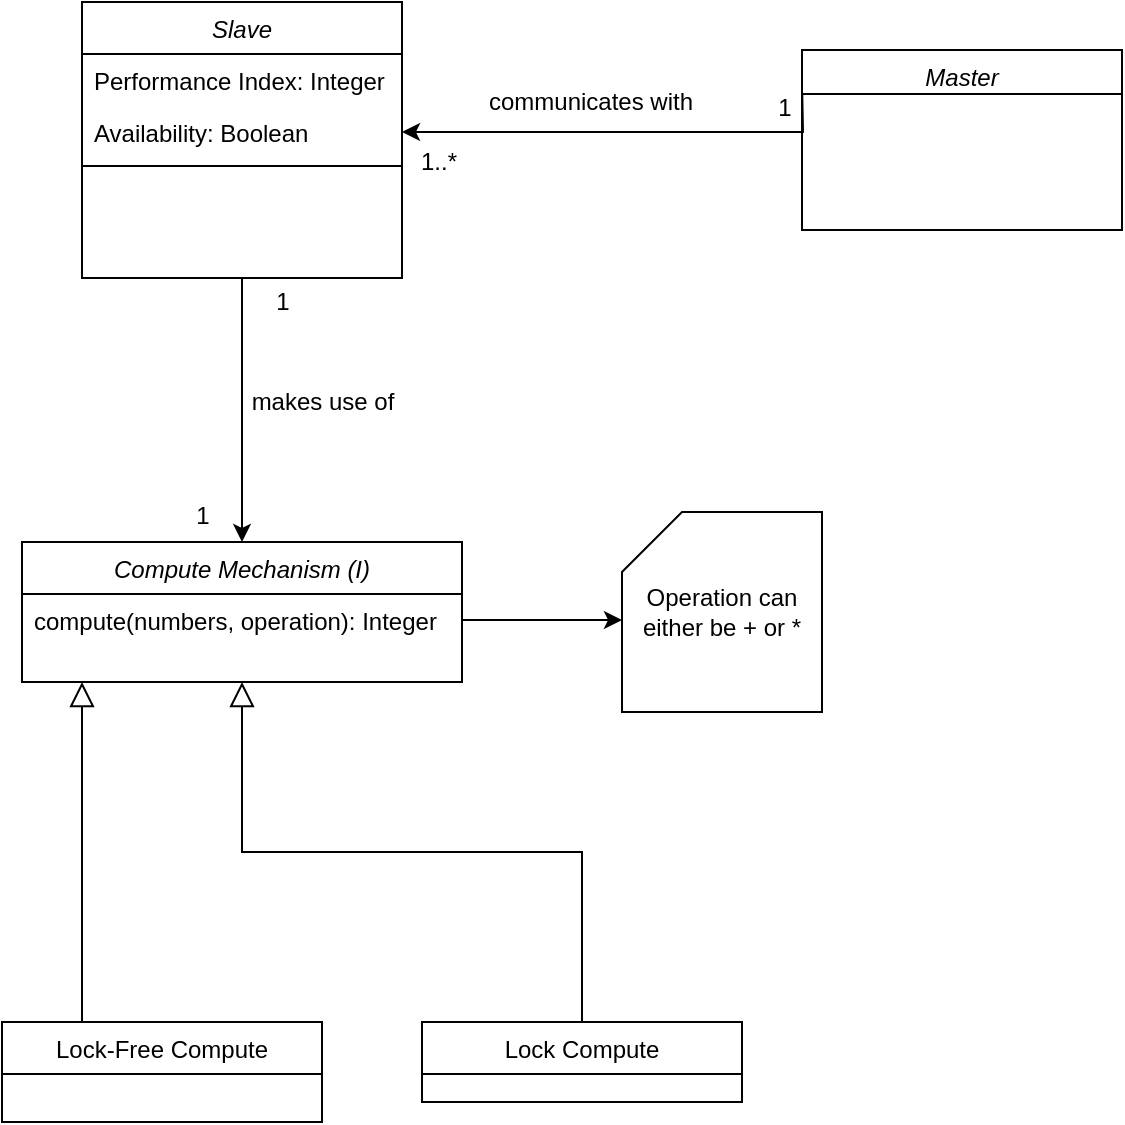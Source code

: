 <mxfile version="12.9.7" type="device"><diagram id="C5RBs43oDa-KdzZeNtuy" name="Page-1"><mxGraphModel dx="868" dy="1666" grid="1" gridSize="10" guides="1" tooltips="1" connect="1" arrows="1" fold="1" page="1" pageScale="1" pageWidth="827" pageHeight="1169" math="0" shadow="0"><root><mxCell id="WIyWlLk6GJQsqaUBKTNV-0"/><mxCell id="WIyWlLk6GJQsqaUBKTNV-1" parent="WIyWlLk6GJQsqaUBKTNV-0"/><mxCell id="zkfFHV4jXpPFQw0GAbJ--0" value="Compute Mechanism (I)" style="swimlane;fontStyle=2;align=center;verticalAlign=top;childLayout=stackLayout;horizontal=1;startSize=26;horizontalStack=0;resizeParent=1;resizeLast=0;collapsible=1;marginBottom=0;rounded=0;shadow=0;strokeWidth=1;" parent="WIyWlLk6GJQsqaUBKTNV-1" vertex="1"><mxGeometry x="130" y="120" width="220" height="70" as="geometry"><mxRectangle x="230" y="140" width="160" height="26" as="alternateBounds"/></mxGeometry></mxCell><mxCell id="zkfFHV4jXpPFQw0GAbJ--5" value="compute(numbers, operation): Integer" style="text;align=left;verticalAlign=top;spacingLeft=4;spacingRight=4;overflow=hidden;rotatable=0;points=[[0,0.5],[1,0.5]];portConstraint=eastwest;" parent="zkfFHV4jXpPFQw0GAbJ--0" vertex="1"><mxGeometry y="26" width="220" height="26" as="geometry"/></mxCell><mxCell id="zkfFHV4jXpPFQw0GAbJ--6" value="Lock-Free Compute" style="swimlane;fontStyle=0;align=center;verticalAlign=top;childLayout=stackLayout;horizontal=1;startSize=26;horizontalStack=0;resizeParent=1;resizeLast=0;collapsible=1;marginBottom=0;rounded=0;shadow=0;strokeWidth=1;" parent="WIyWlLk6GJQsqaUBKTNV-1" vertex="1"><mxGeometry x="120" y="360" width="160" height="50" as="geometry"><mxRectangle x="130" y="380" width="160" height="26" as="alternateBounds"/></mxGeometry></mxCell><mxCell id="zkfFHV4jXpPFQw0GAbJ--12" value="" style="endArrow=block;endSize=10;endFill=0;shadow=0;strokeWidth=1;rounded=0;edgeStyle=elbowEdgeStyle;elbow=vertical;" parent="WIyWlLk6GJQsqaUBKTNV-1" source="zkfFHV4jXpPFQw0GAbJ--6" target="zkfFHV4jXpPFQw0GAbJ--0" edge="1"><mxGeometry width="160" relative="1" as="geometry"><mxPoint x="200" y="203" as="sourcePoint"/><mxPoint x="200" y="203" as="targetPoint"/><Array as="points"><mxPoint x="160" y="275"/></Array></mxGeometry></mxCell><mxCell id="zkfFHV4jXpPFQw0GAbJ--13" value="Lock Compute" style="swimlane;fontStyle=0;align=center;verticalAlign=top;childLayout=stackLayout;horizontal=1;startSize=26;horizontalStack=0;resizeParent=1;resizeLast=0;collapsible=1;marginBottom=0;rounded=0;shadow=0;strokeWidth=1;" parent="WIyWlLk6GJQsqaUBKTNV-1" vertex="1"><mxGeometry x="330" y="360" width="160" height="40" as="geometry"><mxRectangle x="340" y="380" width="170" height="26" as="alternateBounds"/></mxGeometry></mxCell><mxCell id="zkfFHV4jXpPFQw0GAbJ--16" value="" style="endArrow=block;endSize=10;endFill=0;shadow=0;strokeWidth=1;rounded=0;edgeStyle=elbowEdgeStyle;elbow=vertical;" parent="WIyWlLk6GJQsqaUBKTNV-1" source="zkfFHV4jXpPFQw0GAbJ--13" target="zkfFHV4jXpPFQw0GAbJ--0" edge="1"><mxGeometry width="160" relative="1" as="geometry"><mxPoint x="210" y="373" as="sourcePoint"/><mxPoint x="310" y="271" as="targetPoint"/></mxGeometry></mxCell><mxCell id="xIE_45G_muQtHoD5IcoT-12" style="edgeStyle=orthogonalEdgeStyle;rounded=0;orthogonalLoop=1;jettySize=auto;html=1;" edge="1" parent="WIyWlLk6GJQsqaUBKTNV-1" source="xIE_45G_muQtHoD5IcoT-0" target="zkfFHV4jXpPFQw0GAbJ--0"><mxGeometry relative="1" as="geometry"/></mxCell><mxCell id="xIE_45G_muQtHoD5IcoT-13" value="makes use of" style="text;html=1;align=center;verticalAlign=middle;resizable=0;points=[];" vertex="1" connectable="0" parent="xIE_45G_muQtHoD5IcoT-12"><mxGeometry x="-0.273" y="4" relative="1" as="geometry"><mxPoint x="36" y="14" as="offset"/></mxGeometry></mxCell><mxCell id="xIE_45G_muQtHoD5IcoT-14" value="1" style="text;html=1;align=center;verticalAlign=middle;resizable=0;points=[];" vertex="1" connectable="0" parent="xIE_45G_muQtHoD5IcoT-12"><mxGeometry x="-0.773" y="2" relative="1" as="geometry"><mxPoint x="18" y="-3" as="offset"/></mxGeometry></mxCell><mxCell id="xIE_45G_muQtHoD5IcoT-16" value="1" style="text;html=1;align=center;verticalAlign=middle;resizable=0;points=[];" vertex="1" connectable="0" parent="xIE_45G_muQtHoD5IcoT-12"><mxGeometry x="0.803" y="4" relative="1" as="geometry"><mxPoint x="-24" as="offset"/></mxGeometry></mxCell><mxCell id="xIE_45G_muQtHoD5IcoT-0" value="Slave" style="swimlane;fontStyle=2;align=center;verticalAlign=top;childLayout=stackLayout;horizontal=1;startSize=26;horizontalStack=0;resizeParent=1;resizeLast=0;collapsible=1;marginBottom=0;rounded=0;shadow=0;strokeWidth=1;" vertex="1" parent="WIyWlLk6GJQsqaUBKTNV-1"><mxGeometry x="160" y="-150" width="160" height="138" as="geometry"><mxRectangle x="230" y="140" width="160" height="26" as="alternateBounds"/></mxGeometry></mxCell><mxCell id="xIE_45G_muQtHoD5IcoT-1" value="Performance Index: Integer" style="text;align=left;verticalAlign=top;spacingLeft=4;spacingRight=4;overflow=hidden;rotatable=0;points=[[0,0.5],[1,0.5]];portConstraint=eastwest;" vertex="1" parent="xIE_45G_muQtHoD5IcoT-0"><mxGeometry y="26" width="160" height="26" as="geometry"/></mxCell><mxCell id="xIE_45G_muQtHoD5IcoT-2" value="Availability: Boolean" style="text;align=left;verticalAlign=top;spacingLeft=4;spacingRight=4;overflow=hidden;rotatable=0;points=[[0,0.5],[1,0.5]];portConstraint=eastwest;rounded=0;shadow=0;html=0;" vertex="1" parent="xIE_45G_muQtHoD5IcoT-0"><mxGeometry y="52" width="160" height="26" as="geometry"/></mxCell><mxCell id="xIE_45G_muQtHoD5IcoT-4" value="" style="line;html=1;strokeWidth=1;align=left;verticalAlign=middle;spacingTop=-1;spacingLeft=3;spacingRight=3;rotatable=0;labelPosition=right;points=[];portConstraint=eastwest;" vertex="1" parent="xIE_45G_muQtHoD5IcoT-0"><mxGeometry y="78" width="160" height="8" as="geometry"/></mxCell><mxCell id="xIE_45G_muQtHoD5IcoT-28" style="edgeStyle=orthogonalEdgeStyle;rounded=0;orthogonalLoop=1;jettySize=auto;html=1;entryX=1;entryY=0.5;entryDx=0;entryDy=0;" edge="1" parent="WIyWlLk6GJQsqaUBKTNV-1" target="xIE_45G_muQtHoD5IcoT-2"><mxGeometry relative="1" as="geometry"><mxPoint x="520" y="-111" as="sourcePoint"/></mxGeometry></mxCell><mxCell id="xIE_45G_muQtHoD5IcoT-30" value="1" style="text;html=1;align=center;verticalAlign=middle;resizable=0;points=[];" vertex="1" connectable="0" parent="xIE_45G_muQtHoD5IcoT-28"><mxGeometry x="-0.79" y="-3" relative="1" as="geometry"><mxPoint x="-7" y="-10" as="offset"/></mxGeometry></mxCell><mxCell id="xIE_45G_muQtHoD5IcoT-31" value="1..*" style="text;html=1;align=center;verticalAlign=middle;resizable=0;points=[];" vertex="1" connectable="0" parent="xIE_45G_muQtHoD5IcoT-28"><mxGeometry x="0.84" y="2" relative="1" as="geometry"><mxPoint y="13" as="offset"/></mxGeometry></mxCell><mxCell id="xIE_45G_muQtHoD5IcoT-29" value="communicates with" style="text;html=1;align=center;verticalAlign=middle;resizable=0;points=[];autosize=1;" vertex="1" parent="WIyWlLk6GJQsqaUBKTNV-1"><mxGeometry x="354" y="-110" width="120" height="20" as="geometry"/></mxCell><mxCell id="xIE_45G_muQtHoD5IcoT-17" value="Master" style="swimlane;fontStyle=2;align=center;verticalAlign=top;childLayout=stackLayout;horizontal=1;startSize=22;horizontalStack=0;resizeParent=1;resizeLast=0;collapsible=1;marginBottom=0;rounded=0;shadow=0;strokeWidth=1;" vertex="1" parent="WIyWlLk6GJQsqaUBKTNV-1"><mxGeometry x="520" y="-126" width="160" height="90" as="geometry"><mxRectangle x="230" y="140" width="160" height="26" as="alternateBounds"/></mxGeometry></mxCell><mxCell id="xIE_45G_muQtHoD5IcoT-34" value="Operation can either be + or *" style="shape=card;whiteSpace=wrap;html=1;" vertex="1" parent="WIyWlLk6GJQsqaUBKTNV-1"><mxGeometry x="430" y="105" width="100" height="100" as="geometry"/></mxCell><mxCell id="xIE_45G_muQtHoD5IcoT-35" style="edgeStyle=orthogonalEdgeStyle;rounded=0;orthogonalLoop=1;jettySize=auto;html=1;entryX=0;entryY=0.54;entryDx=0;entryDy=0;entryPerimeter=0;" edge="1" parent="WIyWlLk6GJQsqaUBKTNV-1" source="zkfFHV4jXpPFQw0GAbJ--5" target="xIE_45G_muQtHoD5IcoT-34"><mxGeometry relative="1" as="geometry"/></mxCell></root></mxGraphModel></diagram></mxfile>